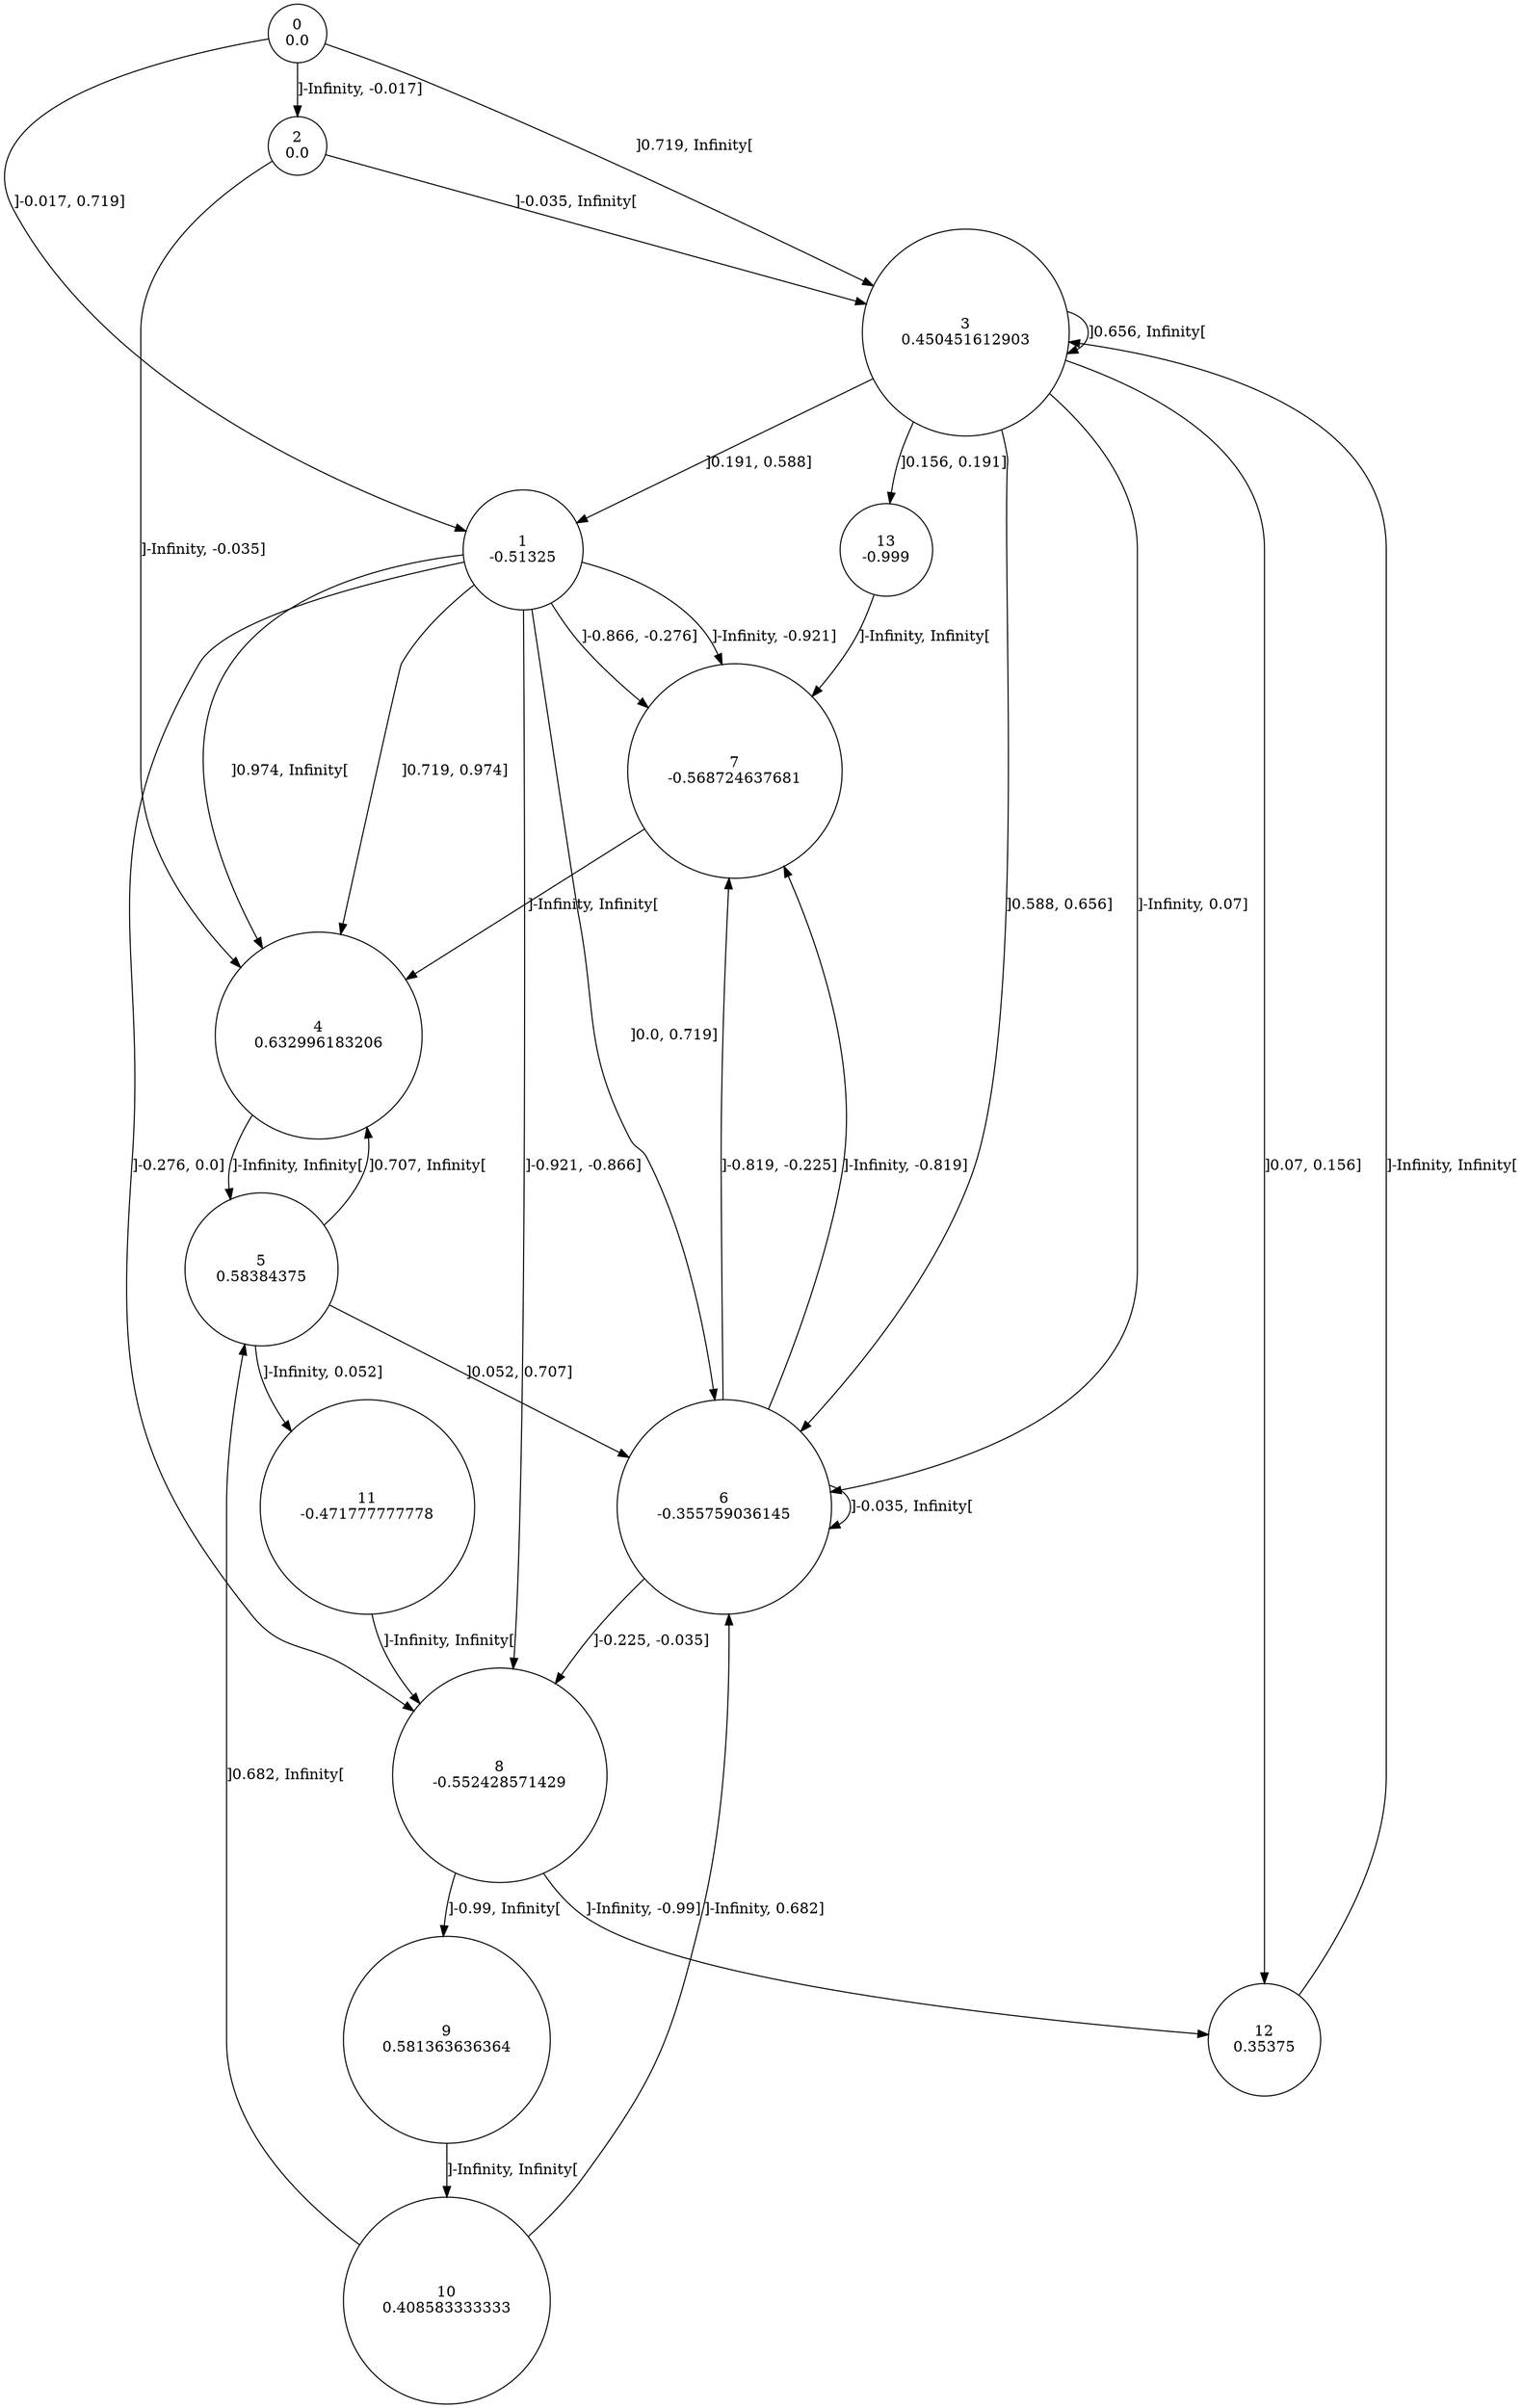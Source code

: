 digraph a {
0 [shape=circle, label="0\n0.0"];
	0 -> 2 [label="]-Infinity, -0.017]"];
	0 -> 1 [label="]-0.017, 0.719]"];
	0 -> 3 [label="]0.719, Infinity["];
1 [shape=circle, label="1\n-0.51325"];
	1 -> 7 [label="]-Infinity, -0.921]"];
	1 -> 8 [label="]-0.921, -0.866]"];
	1 -> 7 [label="]-0.866, -0.276]"];
	1 -> 8 [label="]-0.276, 0.0]"];
	1 -> 6 [label="]0.0, 0.719]"];
	1 -> 4 [label="]0.719, 0.974]"];
	1 -> 4 [label="]0.974, Infinity["];
2 [shape=circle, label="2\n0.0"];
	2 -> 4 [label="]-Infinity, -0.035]"];
	2 -> 3 [label="]-0.035, Infinity["];
3 [shape=circle, label="3\n0.450451612903"];
	3 -> 6 [label="]-Infinity, 0.07]"];
	3 -> 12 [label="]0.07, 0.156]"];
	3 -> 13 [label="]0.156, 0.191]"];
	3 -> 1 [label="]0.191, 0.588]"];
	3 -> 6 [label="]0.588, 0.656]"];
	3 -> 3 [label="]0.656, Infinity["];
4 [shape=circle, label="4\n0.632996183206"];
	4 -> 5 [label="]-Infinity, Infinity["];
5 [shape=circle, label="5\n0.58384375"];
	5 -> 11 [label="]-Infinity, 0.052]"];
	5 -> 6 [label="]0.052, 0.707]"];
	5 -> 4 [label="]0.707, Infinity["];
6 [shape=circle, label="6\n-0.355759036145"];
	6 -> 7 [label="]-Infinity, -0.819]"];
	6 -> 7 [label="]-0.819, -0.225]"];
	6 -> 8 [label="]-0.225, -0.035]"];
	6 -> 6 [label="]-0.035, Infinity["];
7 [shape=circle, label="7\n-0.568724637681"];
	7 -> 4 [label="]-Infinity, Infinity["];
8 [shape=circle, label="8\n-0.552428571429"];
	8 -> 12 [label="]-Infinity, -0.99]"];
	8 -> 9 [label="]-0.99, Infinity["];
9 [shape=circle, label="9\n0.581363636364"];
	9 -> 10 [label="]-Infinity, Infinity["];
10 [shape=circle, label="10\n0.408583333333"];
	10 -> 6 [label="]-Infinity, 0.682]"];
	10 -> 5 [label="]0.682, Infinity["];
11 [shape=circle, label="11\n-0.471777777778"];
	11 -> 8 [label="]-Infinity, Infinity["];
12 [shape=circle, label="12\n0.35375"];
	12 -> 3 [label="]-Infinity, Infinity["];
13 [shape=circle, label="13\n-0.999"];
	13 -> 7 [label="]-Infinity, Infinity["];
}
